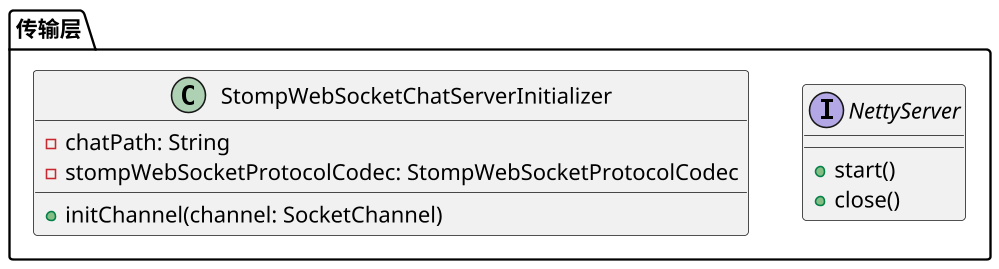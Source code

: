 @startuml

scale 1000 width
top to bottom direction

folder 传输层 {
    interface NettyServer {
        + start()
        + close()
    }
    class StompWebSocketChatServerInitializer {
        - chatPath: String
        - stompWebSocketProtocolCodec: StompWebSocketProtocolCodec
        + initChannel(channel: SocketChannel)
    }
}
'
'folder 编解码层 {
'    entity StompSubscription {
'        - user: Long
'        - channel: Channel
'    }
'
'    entity StompMessage {
'        - id: String
'        - type: StompMessageType
'        - sender: Long
'        - receiver: Long
'        - content: StompMessageContent
'        - createTime: Long
'        + StompMessage(frame: StompFrame, sender: Long, receiver: Long)
'        + toStompFrame(): StompFrame
'        + toJson(): String
'    }
'
'    class StompException {
'        - type: StompExceptionType
'        + StompException(type: StompExceptionType = StompExceptionType.UNKNOWN_ERROR, message: String? = null, cause: Throwable? = null)
'    }
'
'
'    entity StompMessageContent {
'        - type: StompMessageContentType
'        - content: String
'        + toString(): String
'    }
'
'    class StompWebSocketFrameEncoder {
'        - convertFullFrame(original: StompFrame, encoded: ByteBuf): WebSocketFrame
'        - convertHeadersSubFrame(original: StompHeadersSubframe, encoded: ByteBuf): WebSocketFrame
'        - convertContentSubFrame(original: StompContentSubframe, encoded: ByteBuf): WebSocketFrame
'        - isTextFrame(headersSubframe: StompHeadersSubframe): Boolean
'    }
'    class StompWebSocketProtocolCodec {
'        - userEventTriggered(ctx: ChannelHandlerContext, evt: Any)
'        - encode(ctx: ChannelHandlerContext, stompFrame: StompSubframe?, out: List<Any>)
'        - decode(ctx: ChannelHandlerContext, webSocketFrame: WebSocketFrame, out: MutableList<Any>)
'    }
'    class StompChatHandler {
'        - stompService: StompService
'        + channelRead0(ctx: ChannelHandlerContext, inboundFrame: StompFrame)
'        + exceptionCaught(ctx: ChannelHandlerContext, cause: Throwable)
'    }
'}
'
'folder 业务逻辑层 {
'    interface MessageQueueService {
'        + saveStompMessage(stompMessage: StompMessage)
'        + forwardStompMessage(target: String, stompMessage: StompMessage)
'    }
'    interface StompMessageService {
'        + getMessage(messageId: UUID): StompMessage
'        + getMessage(messageId: String): StompMessage
'        + deliverMessage(message: StompMessage)
'        + ackMessage(userId: Long, messageId: String)
'        + fetchUnreceivedMessages(userId: Long): List<StompMessage>
'    }
'    interface StompMessageService {
'        + getMessage(messageId: UUID): StompMessage
'        + getMessage(messageId: String): StompMessage
'        + deliverMessage(message: StompMessage)
'        + ackMessage(userId: Long, messageId: String)
'        + fetchUnreceivedMessages(userId: Long): List<StompMessage>
'    }
'    interface UserService {
'        + getUserStatus(userId: Long): UserStatus
'        + online(userId: Long)
'        + offline(userId: Long)
'        + getUserServer(userId: Long): String?
'    }
'}

'folder 基础服务层 {
'    interface UserCacheManager {
'        + getUserServer(userId: Long): String?
'        + online(userId: Long, serverUUID: String)
'        + offline(userId: Long)
'        + getUserUnreceivedMessages(userId: Long): List<String>
'        + addUserUnreceivedMessage(message: StompMessage)
'        + deleteUserUnreceivedMessage(userId: Long, messageId: String)
'    }
'    interface MessageCacheManager {
'        + getMessageCache(messageId: String): StompMessage?
'        + addMessageCache(message: StompMessage)
'        + deleteMessageCache(messageId: String)
'    }
'
'    interface Jwt {
'        + validateToken(token: String): JwtPayload
'    }
'
'    interface MessageQueue {
'        + handleDeliverMessage(data: String)
'    }
'}

@enduml
